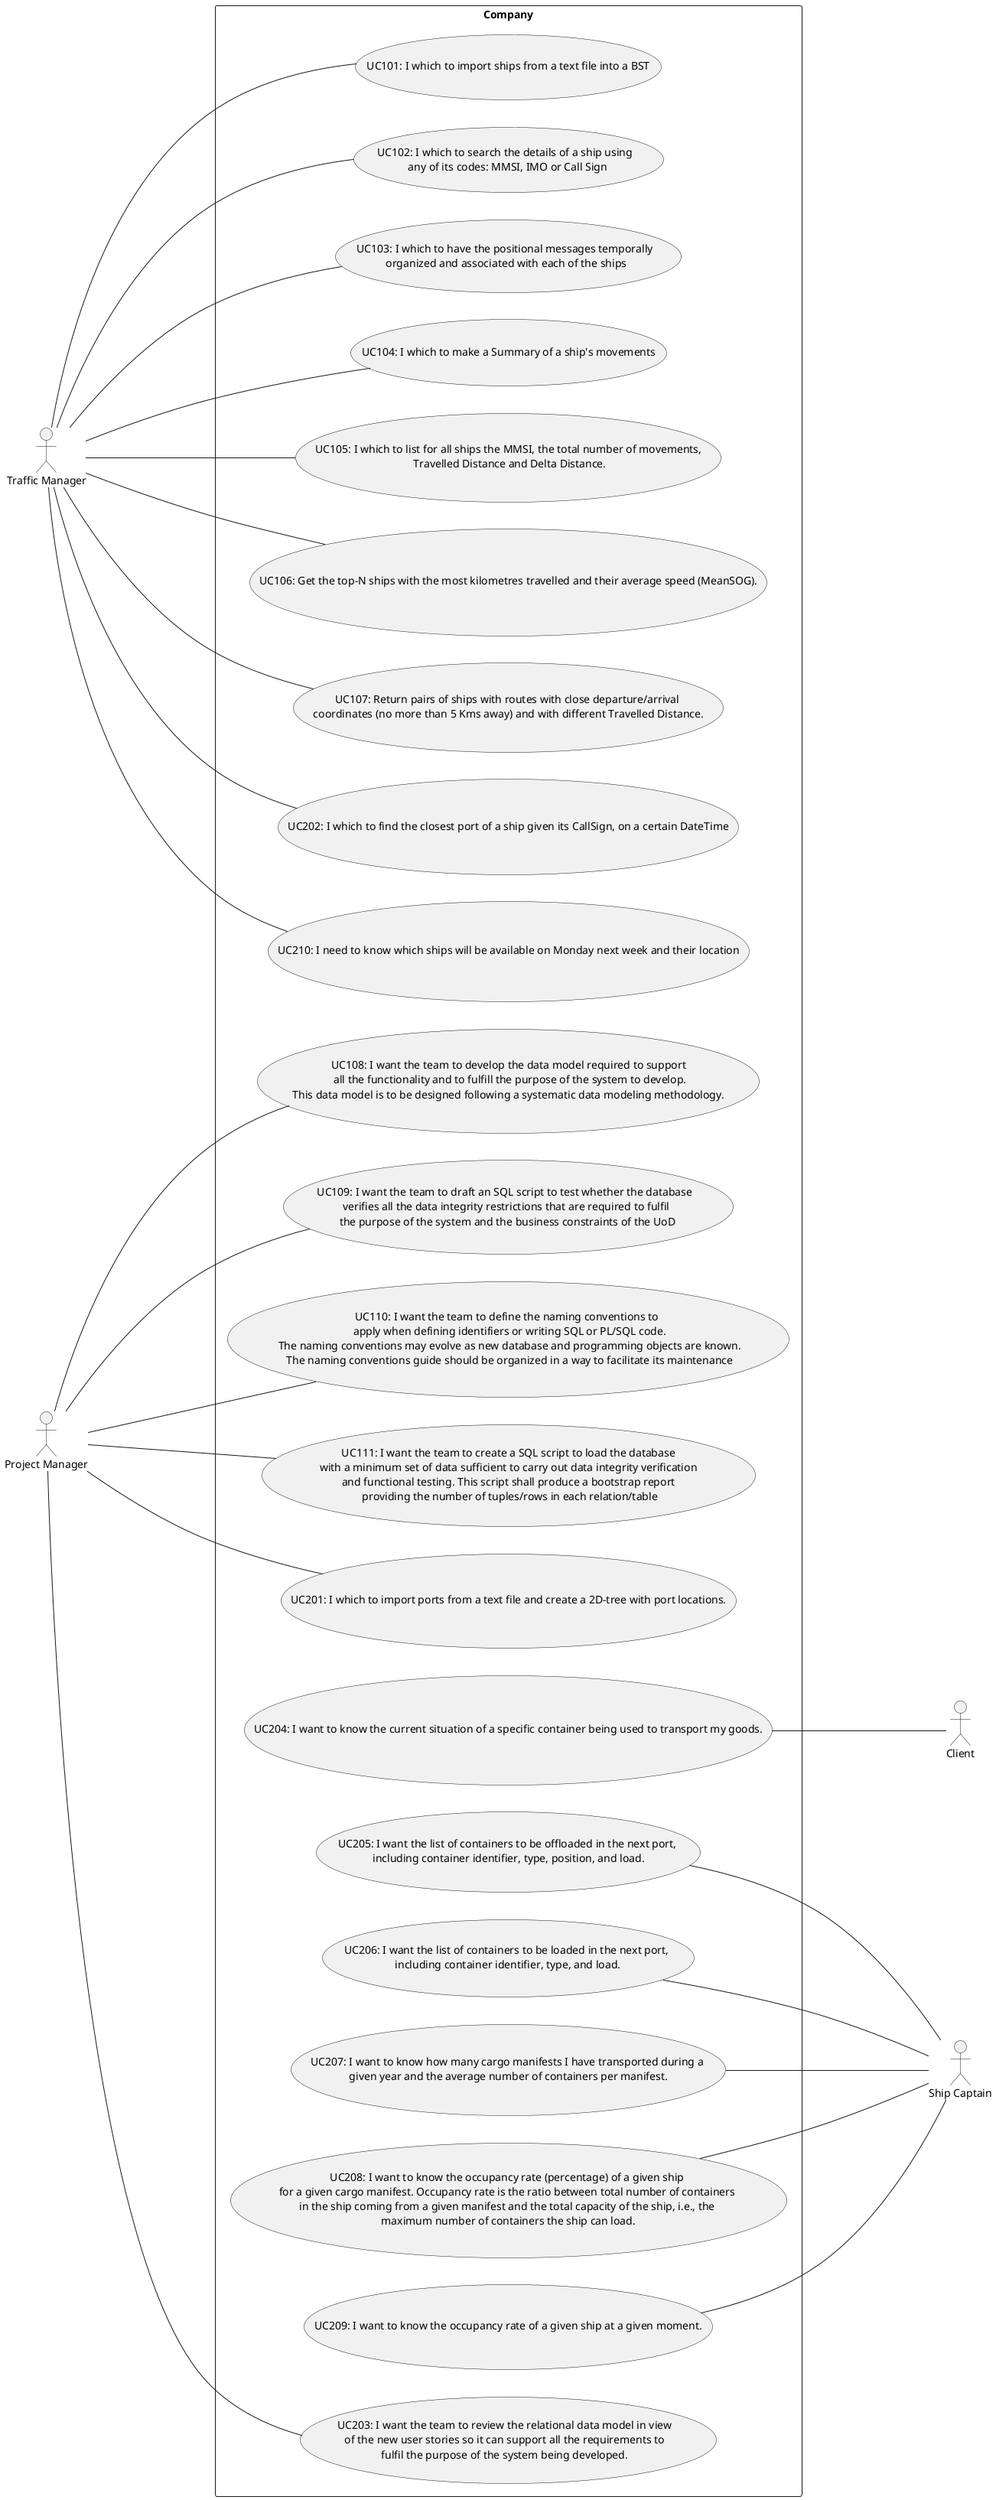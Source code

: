 @startuml
'https://plantuml.com/use-case-diagram
left to right direction
actor "Traffic Manager" as TM
actor "Project Manager" as PM
actor "Client" as C
actor "Ship Captain" as SC

rectangle Company{

usecase "UC101: I which to import ships from a text file into a BST" as UC101
usecase "UC102: I which to search the details of a ship using \n any of its codes: MMSI, IMO or Call Sign" as UC102
usecase "UC103: I which to have the positional messages temporally \n organized and associated with each of the ships " as UC103
usecase "UC104: I which to make a Summary of a ship's movements" as UC104
usecase "UC105: I which to list for all ships the MMSI, the total number of movements,\n Travelled Distance and Delta Distance." as UC105
usecase "UC106: Get the top-N ships with the most kilometres travelled and their average speed (MeanSOG)." as UC106
usecase "UC107: Return pairs of ships with routes with close departure/arrival \ncoordinates (no more than 5 Kms away) and with different Travelled Distance." as UC107
usecase "UC108: I want the team to develop the data model required to support\n all the functionality and to fulfill the purpose of the system to develop.\n This data model is to be designed following a systematic data modeling methodology. " as UC108
usecase "UC109: I want the team to draft an SQL script to test whether the database \n verifies all the data integrity restrictions that are required to fulfil \n the purpose of the system and the business constraints of the UoD" as UC109
usecase "UC110: I want the team to define the naming conventions to \n apply when defining identifiers or writing SQL or PL/SQL code.\n The naming conventions may evolve as new database and programming objects are known.\n The naming conventions guide should be organized in a way to facilitate its maintenance" as UC110
usecase "UC111: I want the team to create a SQL script to load the database\n with a minimum set of data sufficient to carry out data integrity verification \n and functional testing. This script shall produce a bootstrap report \n providing the number of tuples/rows in each relation/table" as UC111

usecase "UC201: I which to import ports from a text file and create a 2D-tree with port locations." as UC201
usecase "UC202: I which to find the closest port of a ship given its CallSign, on a certain DateTime" as UC202
usecase "UC203: I want the team to review the relational data model in view \nof the new user stories so it can support all the requirements to \nfulfil the purpose of the system being developed. " as UC203
usecase "UC204: I want to know the current situation of a specific container being used to transport my goods." as UC204
usecase "UC205: I want the list of containers to be offloaded in the next port, \nincluding container identifier, type, position, and load." as UC205
usecase "UC206: I want the list of containers to be loaded in the next port, \nincluding container identifier, type, and load." as UC206
usecase "UC207: I want to know how many cargo manifests I have transported during a \ngiven year and the average number of containers per manifest." as UC207
usecase "UC208: I want to know the occupancy rate (percentage) of a given ship \nfor a given cargo manifest. Occupancy rate is the ratio between total number of containers \nin the ship coming from a given manifest and the total capacity of the ship, i.e., the \nmaximum number of containers the ship can load." as UC208
usecase "UC209: I want to know the occupancy rate of a given ship at a given moment." as UC209
usecase "UC210: I need to know which ships will be available on Monday next week and their location" as UC210


}

TM-----UC101
TM----UC102
TM----UC103
TM----UC104
TM----UC105
TM----UC106
TM----UC107
PM----UC108
PM----UC109
PM----UC110
PM----UC111

UC201 ---- PM
UC202 ---- TM
UC203 ---- PM
UC204 ---- C
UC205 ---- SC
UC206 ---- SC
UC207 ---- SC
UC208 ---- SC
UC209 ---- SC
UC210 ---- TM



@enduml